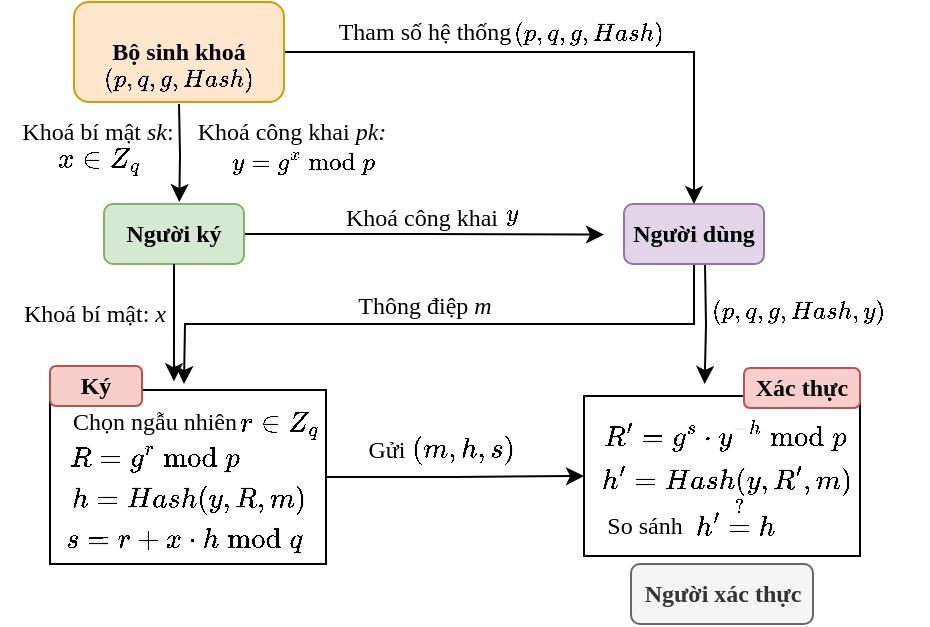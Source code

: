 <mxfile version="28.0.7">
  <diagram name="Page-1" id="FttZ2sc3jmcrSqYJWjK5">
    <mxGraphModel dx="951" dy="1752" grid="1" gridSize="10" guides="1" tooltips="1" connect="1" arrows="1" fold="1" page="1" pageScale="1" pageWidth="827" pageHeight="1169" math="1" shadow="0">
      <root>
        <mxCell id="0" />
        <mxCell id="1" parent="0" />
        <mxCell id="SDA9QaCyXNHpVYX47S2c-25" style="edgeStyle=orthogonalEdgeStyle;rounded=0;orthogonalLoop=1;jettySize=auto;html=1;exitX=1;exitY=0.5;exitDx=0;exitDy=0;" edge="1" parent="1" source="SDA9QaCyXNHpVYX47S2c-2">
          <mxGeometry relative="1" as="geometry">
            <mxPoint x="440" y="-644.667" as="targetPoint" />
          </mxGeometry>
        </mxCell>
        <mxCell id="SDA9QaCyXNHpVYX47S2c-2" value="&lt;b&gt;&lt;font face=&quot;Times New Roman&quot;&gt;Người ký&lt;/font&gt;&lt;/b&gt;" style="rounded=1;whiteSpace=wrap;html=1;fillColor=#d5e8d4;strokeColor=#82b366;" vertex="1" parent="1">
          <mxGeometry x="190" y="-660" width="70" height="30" as="geometry" />
        </mxCell>
        <mxCell id="SDA9QaCyXNHpVYX47S2c-9" style="edgeStyle=orthogonalEdgeStyle;rounded=0;orthogonalLoop=1;jettySize=auto;html=1;exitX=0.5;exitY=1;exitDx=0;exitDy=0;" edge="1" parent="1" source="SDA9QaCyXNHpVYX47S2c-4">
          <mxGeometry relative="1" as="geometry">
            <mxPoint x="230" y="-570" as="targetPoint" />
          </mxGeometry>
        </mxCell>
        <mxCell id="SDA9QaCyXNHpVYX47S2c-41" style="edgeStyle=orthogonalEdgeStyle;rounded=0;orthogonalLoop=1;jettySize=auto;html=1;exitX=0.75;exitY=1;exitDx=0;exitDy=0;" edge="1" parent="1">
          <mxGeometry relative="1" as="geometry">
            <mxPoint x="490.333" y="-570" as="targetPoint" />
            <mxPoint x="490.5" y="-630" as="sourcePoint" />
          </mxGeometry>
        </mxCell>
        <mxCell id="SDA9QaCyXNHpVYX47S2c-4" value="&lt;font face=&quot;Times New Roman&quot;&gt;&lt;b&gt;Người dùng&lt;/b&gt;&lt;/font&gt;" style="rounded=1;whiteSpace=wrap;html=1;fillColor=#e1d5e7;strokeColor=#9673a6;" vertex="1" parent="1">
          <mxGeometry x="450" y="-660" width="70" height="30" as="geometry" />
        </mxCell>
        <mxCell id="SDA9QaCyXNHpVYX47S2c-12" style="edgeStyle=orthogonalEdgeStyle;rounded=0;orthogonalLoop=1;jettySize=auto;html=1;exitX=0.5;exitY=1;exitDx=0;exitDy=0;" edge="1" parent="1">
          <mxGeometry relative="1" as="geometry">
            <mxPoint x="227.667" y="-661" as="targetPoint" />
            <mxPoint x="227.5" y="-710" as="sourcePoint" />
          </mxGeometry>
        </mxCell>
        <mxCell id="SDA9QaCyXNHpVYX47S2c-57" style="edgeStyle=orthogonalEdgeStyle;rounded=0;orthogonalLoop=1;jettySize=auto;html=1;exitX=1;exitY=0.5;exitDx=0;exitDy=0;entryX=0.5;entryY=0;entryDx=0;entryDy=0;" edge="1" parent="1" source="SDA9QaCyXNHpVYX47S2c-11" target="SDA9QaCyXNHpVYX47S2c-4">
          <mxGeometry relative="1" as="geometry" />
        </mxCell>
        <mxCell id="SDA9QaCyXNHpVYX47S2c-11" value="&lt;font face=&quot;Times New Roman&quot;&gt;&lt;b&gt;Bộ sinh khoá&lt;/b&gt;&lt;/font&gt;" style="rounded=1;whiteSpace=wrap;html=1;fillColor=#ffe6cc;strokeColor=#d79b00;" vertex="1" parent="1">
          <mxGeometry x="175" y="-761" width="105" height="50" as="geometry" />
        </mxCell>
        <mxCell id="SDA9QaCyXNHpVYX47S2c-13" value="&lt;font face=&quot;Times New Roman&quot;&gt;Thông điệp &lt;i&gt;m&lt;/i&gt;&lt;/font&gt;" style="text;html=1;align=center;verticalAlign=middle;resizable=0;points=[];autosize=1;strokeColor=none;fillColor=none;" vertex="1" parent="1">
          <mxGeometry x="305" y="-624" width="90" height="30" as="geometry" />
        </mxCell>
        <mxCell id="SDA9QaCyXNHpVYX47S2c-14" value="&lt;font face=&quot;Times New Roman&quot;&gt;Khoá bí mật &lt;i&gt;sk&lt;/i&gt;:&amp;nbsp;&lt;/font&gt;" style="text;html=1;align=center;verticalAlign=middle;resizable=0;points=[];autosize=1;strokeColor=none;fillColor=none;" vertex="1" parent="1">
          <mxGeometry x="138" y="-711" width="100" height="30" as="geometry" />
        </mxCell>
        <mxCell id="SDA9QaCyXNHpVYX47S2c-15" value="&lt;font face=&quot;Times New Roman&quot;&gt;Khoá công khai &lt;i&gt;pk:&lt;/i&gt;&amp;nbsp;&lt;/font&gt;" style="text;html=1;align=center;verticalAlign=middle;resizable=0;points=[];autosize=1;strokeColor=none;fillColor=none;" vertex="1" parent="1">
          <mxGeometry x="225" y="-711" width="120" height="30" as="geometry" />
        </mxCell>
        <mxCell id="SDA9QaCyXNHpVYX47S2c-16" style="edgeStyle=orthogonalEdgeStyle;rounded=0;orthogonalLoop=1;jettySize=auto;html=1;exitX=0.5;exitY=1;exitDx=0;exitDy=0;entryX=0.588;entryY=-0.017;entryDx=0;entryDy=0;entryPerimeter=0;" edge="1" parent="1" source="SDA9QaCyXNHpVYX47S2c-2">
          <mxGeometry relative="1" as="geometry">
            <mxPoint x="224.98" y="-571.36" as="targetPoint" />
          </mxGeometry>
        </mxCell>
        <mxCell id="SDA9QaCyXNHpVYX47S2c-17" value="&lt;font face=&quot;Times New Roman&quot;&gt;Khoá bí mật: &lt;i&gt;x&lt;/i&gt;&lt;/font&gt;" style="text;html=1;align=center;verticalAlign=middle;resizable=0;points=[];autosize=1;strokeColor=none;fillColor=none;" vertex="1" parent="1">
          <mxGeometry x="140" y="-620" width="90" height="30" as="geometry" />
        </mxCell>
        <mxCell id="SDA9QaCyXNHpVYX47S2c-23" value="&lt;span style=&quot;font-family: &amp;quot;Times New Roman&amp;quot;;&quot;&gt;$$(p, q, g, Hash)$$&lt;/span&gt;" style="text;html=1;align=center;verticalAlign=middle;resizable=0;points=[];autosize=1;strokeColor=none;fillColor=none;" vertex="1" parent="1">
          <mxGeometry x="167" y="-738" width="120" height="30" as="geometry" />
        </mxCell>
        <mxCell id="SDA9QaCyXNHpVYX47S2c-26" value="&lt;font face=&quot;Times New Roman&quot;&gt;Khoá công khai&amp;nbsp;&lt;/font&gt;" style="text;html=1;align=center;verticalAlign=middle;resizable=0;points=[];autosize=1;strokeColor=none;fillColor=none;" vertex="1" parent="1">
          <mxGeometry x="300" y="-667.67" width="100" height="30" as="geometry" />
        </mxCell>
        <mxCell id="SDA9QaCyXNHpVYX47S2c-29" value="&lt;span style=&quot;color: rgb(0, 0, 0); font-family: &amp;quot;Times New Roman&amp;quot;; font-size: 12px; font-style: normal; font-variant-ligatures: normal; font-variant-caps: normal; font-weight: 400; letter-spacing: normal; orphans: 2; text-align: center; text-indent: 0px; text-transform: none; widows: 2; word-spacing: 0px; -webkit-text-stroke-width: 0px; white-space: nowrap; background-color: rgb(236, 236, 236); text-decoration-thickness: initial; text-decoration-style: initial; text-decoration-color: initial; float: none; display: inline !important;&quot;&gt;$$y$$&lt;/span&gt;" style="text;whiteSpace=wrap;html=1;" vertex="1" parent="1">
          <mxGeometry x="389" y="-681" width="60" height="40" as="geometry" />
        </mxCell>
        <mxCell id="SDA9QaCyXNHpVYX47S2c-31" value="&lt;span style=&quot;color: rgb(0, 0, 0); font-family: &amp;quot;Times New Roman&amp;quot;; font-size: 12px; font-style: normal; font-variant-ligatures: normal; font-variant-caps: normal; font-weight: 400; letter-spacing: normal; orphans: 2; text-align: center; text-indent: 0px; text-transform: none; widows: 2; word-spacing: 0px; -webkit-text-stroke-width: 0px; white-space: nowrap; background-color: rgb(236, 236, 236); text-decoration-thickness: initial; text-decoration-style: initial; text-decoration-color: initial; float: none; display: inline !important;&quot;&gt;$$y=g^x \bmod p$$&lt;/span&gt;" style="text;whiteSpace=wrap;html=1;" vertex="1" parent="1">
          <mxGeometry x="252" y="-706.67" width="120" height="40" as="geometry" />
        </mxCell>
        <mxCell id="SDA9QaCyXNHpVYX47S2c-38" style="edgeStyle=orthogonalEdgeStyle;rounded=0;orthogonalLoop=1;jettySize=auto;html=1;exitX=1;exitY=0.5;exitDx=0;exitDy=0;entryX=0;entryY=0.5;entryDx=0;entryDy=0;" edge="1" parent="1" source="SDA9QaCyXNHpVYX47S2c-33" target="SDA9QaCyXNHpVYX47S2c-37">
          <mxGeometry relative="1" as="geometry" />
        </mxCell>
        <mxCell id="SDA9QaCyXNHpVYX47S2c-33" value="" style="rounded=0;whiteSpace=wrap;html=1;" vertex="1" parent="1">
          <mxGeometry x="163" y="-567" width="138" height="87" as="geometry" />
        </mxCell>
        <mxCell id="SDA9QaCyXNHpVYX47S2c-34" value="$$R=g^r \bmod p$$" style="text;html=1;align=center;verticalAlign=middle;resizable=0;points=[];autosize=1;strokeColor=none;fillColor=none;" vertex="1" parent="1">
          <mxGeometry x="150" y="-548" width="130" height="30" as="geometry" />
        </mxCell>
        <mxCell id="SDA9QaCyXNHpVYX47S2c-35" value="$$h=Hash(y, R, m)$$" style="text;html=1;align=center;verticalAlign=middle;resizable=0;points=[];autosize=1;strokeColor=none;fillColor=none;" vertex="1" parent="1">
          <mxGeometry x="162" y="-527" width="140" height="30" as="geometry" />
        </mxCell>
        <mxCell id="SDA9QaCyXNHpVYX47S2c-36" value="$$s=r+x\cdot h&amp;nbsp; \bmod q$$" style="text;html=1;align=center;verticalAlign=middle;resizable=0;points=[];autosize=1;strokeColor=none;fillColor=none;" vertex="1" parent="1">
          <mxGeometry x="145" y="-507" width="170" height="30" as="geometry" />
        </mxCell>
        <mxCell id="SDA9QaCyXNHpVYX47S2c-37" value="" style="rounded=0;whiteSpace=wrap;html=1;" vertex="1" parent="1">
          <mxGeometry x="430" y="-564" width="138" height="80" as="geometry" />
        </mxCell>
        <mxCell id="SDA9QaCyXNHpVYX47S2c-39" value="&lt;font face=&quot;Times New Roman&quot;&gt;Gửi&lt;/font&gt;" style="text;html=1;align=center;verticalAlign=middle;resizable=0;points=[];autosize=1;strokeColor=none;fillColor=none;" vertex="1" parent="1">
          <mxGeometry x="311" y="-552" width="40" height="30" as="geometry" />
        </mxCell>
        <mxCell id="SDA9QaCyXNHpVYX47S2c-40" value="$$(m, h, s)$$" style="text;html=1;align=center;verticalAlign=middle;resizable=0;points=[];autosize=1;strokeColor=none;fillColor=none;" vertex="1" parent="1">
          <mxGeometry x="324" y="-552" width="90" height="30" as="geometry" />
        </mxCell>
        <mxCell id="SDA9QaCyXNHpVYX47S2c-42" value="$$R&#39;=g^s\cdot y^{-h} \bmod p$$" style="text;html=1;align=center;verticalAlign=middle;resizable=0;points=[];autosize=1;strokeColor=none;fillColor=none;" vertex="1" parent="1">
          <mxGeometry x="405" y="-559" width="190" height="30" as="geometry" />
        </mxCell>
        <mxCell id="SDA9QaCyXNHpVYX47S2c-43" value="$$h&#39;=Hash(y, R&#39;, m)$$" style="text;html=1;align=center;verticalAlign=middle;resizable=0;points=[];autosize=1;strokeColor=none;fillColor=none;" vertex="1" parent="1">
          <mxGeometry x="431" y="-537" width="140" height="30" as="geometry" />
        </mxCell>
        <mxCell id="SDA9QaCyXNHpVYX47S2c-44" value="$$h&#39; \stackrel{?}{=} h$$" style="text;html=1;align=center;verticalAlign=middle;resizable=0;points=[];autosize=1;strokeColor=none;fillColor=none;" vertex="1" parent="1">
          <mxGeometry x="430" y="-518" width="150" height="30" as="geometry" />
        </mxCell>
        <mxCell id="SDA9QaCyXNHpVYX47S2c-45" value="&lt;font face=&quot;Times New Roman&quot;&gt;So sánh&lt;/font&gt;" style="text;html=1;align=center;verticalAlign=middle;resizable=0;points=[];autosize=1;strokeColor=none;fillColor=none;" vertex="1" parent="1">
          <mxGeometry x="430" y="-514" width="60" height="30" as="geometry" />
        </mxCell>
        <mxCell id="SDA9QaCyXNHpVYX47S2c-46" value="&lt;font face=&quot;Times New Roman&quot;&gt;Chọn ngẫu nhiên&lt;/font&gt;" style="text;html=1;align=center;verticalAlign=middle;resizable=0;points=[];autosize=1;strokeColor=none;fillColor=none;" vertex="1" parent="1">
          <mxGeometry x="159.5" y="-566" width="110" height="30" as="geometry" />
        </mxCell>
        <mxCell id="SDA9QaCyXNHpVYX47S2c-47" value="$$r\in Z_q$$" style="text;html=1;align=center;verticalAlign=middle;resizable=0;points=[];autosize=1;strokeColor=none;fillColor=none;" vertex="1" parent="1">
          <mxGeometry x="231.5" y="-565" width="90" height="30" as="geometry" />
        </mxCell>
        <mxCell id="SDA9QaCyXNHpVYX47S2c-52" value="&lt;font face=&quot;Times New Roman&quot;&gt;&lt;b&gt;Ký&lt;/b&gt;&lt;/font&gt;" style="rounded=1;whiteSpace=wrap;html=1;fillColor=#f8cecc;strokeColor=#b85450;" vertex="1" parent="1">
          <mxGeometry x="163" y="-579" width="46" height="20" as="geometry" />
        </mxCell>
        <mxCell id="SDA9QaCyXNHpVYX47S2c-53" value="&lt;font face=&quot;Times New Roman&quot;&gt;&lt;b&gt;Xác thực&lt;/b&gt;&lt;/font&gt;" style="rounded=1;whiteSpace=wrap;html=1;fillColor=#f8cecc;strokeColor=#b85450;" vertex="1" parent="1">
          <mxGeometry x="510" y="-578" width="58" height="20" as="geometry" />
        </mxCell>
        <mxCell id="SDA9QaCyXNHpVYX47S2c-54" value="&lt;font face=&quot;Times New Roman&quot;&gt;&lt;b&gt;Người xác thực&lt;/b&gt;&lt;/font&gt;" style="rounded=1;whiteSpace=wrap;html=1;fillColor=#f5f5f5;strokeColor=#666666;fontColor=#333333;" vertex="1" parent="1">
          <mxGeometry x="453.5" y="-480" width="91" height="30" as="geometry" />
        </mxCell>
        <mxCell id="SDA9QaCyXNHpVYX47S2c-55" value="$$x\in Z_q$$" style="text;html=1;align=center;verticalAlign=middle;resizable=0;points=[];autosize=1;strokeColor=none;fillColor=none;" vertex="1" parent="1">
          <mxGeometry x="142" y="-696.67" width="90" height="30" as="geometry" />
        </mxCell>
        <mxCell id="SDA9QaCyXNHpVYX47S2c-56" value="&lt;span style=&quot;font-family: &amp;quot;Times New Roman&amp;quot;;&quot;&gt;$$(p, q, g, Hash, y)$$&lt;/span&gt;" style="text;html=1;align=center;verticalAlign=middle;resizable=0;points=[];autosize=1;strokeColor=none;fillColor=none;" vertex="1" parent="1">
          <mxGeometry x="472" y="-622" width="130" height="30" as="geometry" />
        </mxCell>
        <mxCell id="SDA9QaCyXNHpVYX47S2c-58" value="&lt;span style=&quot;font-family: &amp;quot;Times New Roman&amp;quot;;&quot;&gt;$$(p, q, g, Hash)$$&lt;/span&gt;" style="text;html=1;align=center;verticalAlign=middle;resizable=0;points=[];autosize=1;strokeColor=none;fillColor=none;" vertex="1" parent="1">
          <mxGeometry x="372" y="-761" width="120" height="30" as="geometry" />
        </mxCell>
        <mxCell id="SDA9QaCyXNHpVYX47S2c-59" value="&lt;font face=&quot;Times New Roman&quot;&gt;Tham số hệ thống&lt;/font&gt;" style="text;html=1;align=center;verticalAlign=middle;resizable=0;points=[];autosize=1;strokeColor=none;fillColor=none;" vertex="1" parent="1">
          <mxGeometry x="295" y="-761" width="110" height="30" as="geometry" />
        </mxCell>
      </root>
    </mxGraphModel>
  </diagram>
</mxfile>
